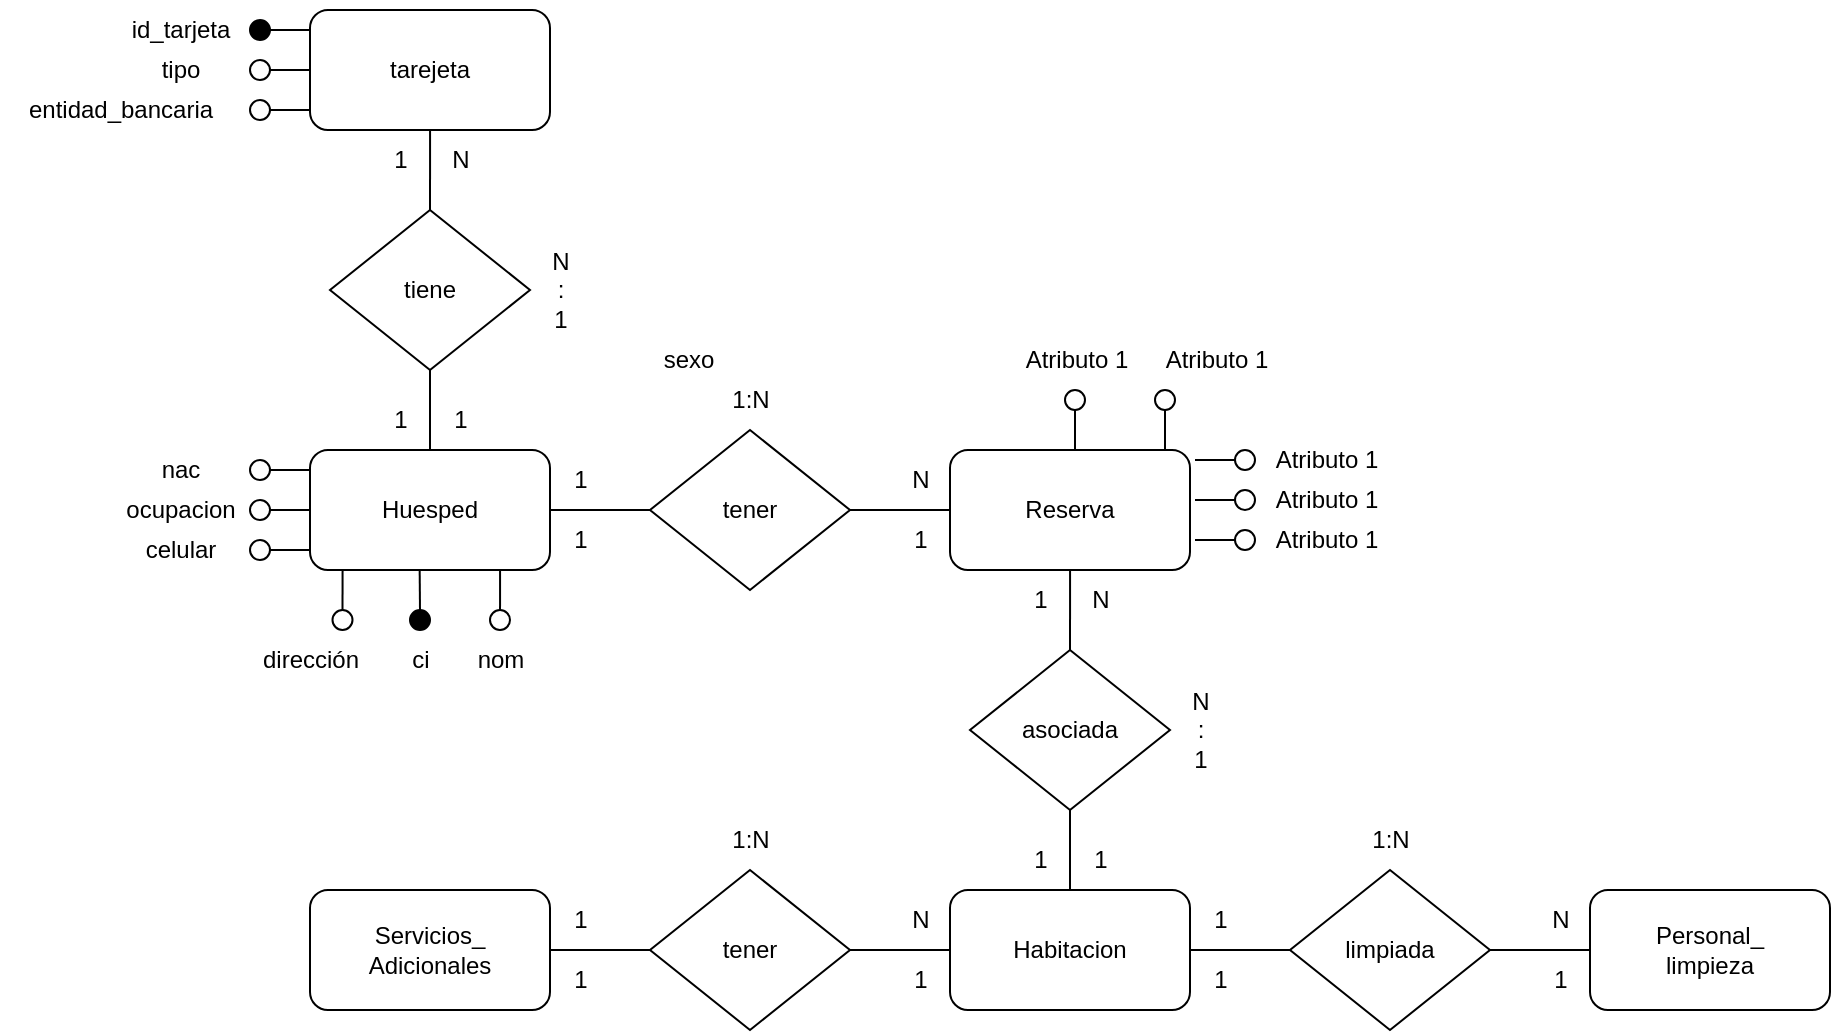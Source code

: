<mxfile version="21.8.2" type="github">
  <diagram name="Página-1" id="cWcmQd0n8eW7HwX2xOH2">
    <mxGraphModel dx="3572" dy="1740" grid="1" gridSize="10" guides="1" tooltips="1" connect="1" arrows="1" fold="1" page="1" pageScale="1" pageWidth="827" pageHeight="1169" math="0" shadow="0">
      <root>
        <mxCell id="0" />
        <mxCell id="1" parent="0" />
        <mxCell id="yLIPYh80eISP7FeI9ttp-3" value="tener" style="rhombus;whiteSpace=wrap;html=1;" parent="1" vertex="1">
          <mxGeometry x="250" y="390" width="100" height="80" as="geometry" />
        </mxCell>
        <mxCell id="yLIPYh80eISP7FeI9ttp-4" style="edgeStyle=none;rounded=0;orthogonalLoop=1;jettySize=auto;html=1;exitX=1;exitY=0.5;exitDx=0;exitDy=0;entryX=0;entryY=0.5;entryDx=0;entryDy=0;endArrow=none;endFill=0;" parent="1" source="yLIPYh80eISP7FeI9ttp-5" target="yLIPYh80eISP7FeI9ttp-3" edge="1">
          <mxGeometry relative="1" as="geometry" />
        </mxCell>
        <mxCell id="yLIPYh80eISP7FeI9ttp-5" value="Huesped" style="rounded=1;whiteSpace=wrap;html=1;" parent="1" vertex="1">
          <mxGeometry x="80" y="400" width="120" height="60" as="geometry" />
        </mxCell>
        <mxCell id="yLIPYh80eISP7FeI9ttp-6" style="edgeStyle=none;rounded=0;orthogonalLoop=1;jettySize=auto;html=1;exitX=0;exitY=0.5;exitDx=0;exitDy=0;entryX=1;entryY=0.5;entryDx=0;entryDy=0;endArrow=none;endFill=0;" parent="1" source="yLIPYh80eISP7FeI9ttp-7" target="yLIPYh80eISP7FeI9ttp-3" edge="1">
          <mxGeometry relative="1" as="geometry" />
        </mxCell>
        <mxCell id="yLIPYh80eISP7FeI9ttp-7" value="Reserva" style="rounded=1;whiteSpace=wrap;html=1;" parent="1" vertex="1">
          <mxGeometry x="400" y="400" width="120" height="60" as="geometry" />
        </mxCell>
        <mxCell id="yLIPYh80eISP7FeI9ttp-8" value="1:N" style="text;html=1;align=center;verticalAlign=middle;resizable=0;points=[];autosize=1;strokeColor=none;fillColor=none;" parent="1" vertex="1">
          <mxGeometry x="280" y="360.0" width="40" height="30" as="geometry" />
        </mxCell>
        <mxCell id="yLIPYh80eISP7FeI9ttp-9" value="1" style="text;html=1;align=center;verticalAlign=middle;resizable=0;points=[];autosize=1;strokeColor=none;fillColor=none;" parent="1" vertex="1">
          <mxGeometry x="200" y="400" width="30" height="30" as="geometry" />
        </mxCell>
        <mxCell id="yLIPYh80eISP7FeI9ttp-10" value="1" style="text;html=1;align=center;verticalAlign=middle;resizable=0;points=[];autosize=1;strokeColor=none;fillColor=none;" parent="1" vertex="1">
          <mxGeometry x="200" y="430" width="30" height="30" as="geometry" />
        </mxCell>
        <mxCell id="yLIPYh80eISP7FeI9ttp-11" value="N" style="text;html=1;align=center;verticalAlign=middle;resizable=0;points=[];autosize=1;strokeColor=none;fillColor=none;" parent="1" vertex="1">
          <mxGeometry x="370" y="400" width="30" height="30" as="geometry" />
        </mxCell>
        <mxCell id="yLIPYh80eISP7FeI9ttp-12" value="1" style="text;html=1;align=center;verticalAlign=middle;resizable=0;points=[];autosize=1;strokeColor=none;fillColor=none;" parent="1" vertex="1">
          <mxGeometry x="370" y="430" width="30" height="30" as="geometry" />
        </mxCell>
        <mxCell id="yLIPYh80eISP7FeI9ttp-23" style="edgeStyle=orthogonalEdgeStyle;rounded=0;orthogonalLoop=1;jettySize=auto;html=1;entryX=0.5;entryY=0;entryDx=0;entryDy=0;endArrow=none;endFill=0;" parent="1" source="yLIPYh80eISP7FeI9ttp-24" target="yLIPYh80eISP7FeI9ttp-26" edge="1">
          <mxGeometry relative="1" as="geometry" />
        </mxCell>
        <mxCell id="yLIPYh80eISP7FeI9ttp-24" value="asociada" style="rhombus;whiteSpace=wrap;html=1;" parent="1" vertex="1">
          <mxGeometry x="410" y="500.0" width="100" height="80" as="geometry" />
        </mxCell>
        <mxCell id="yLIPYh80eISP7FeI9ttp-25" style="edgeStyle=orthogonalEdgeStyle;rounded=0;orthogonalLoop=1;jettySize=auto;html=1;entryX=0.5;entryY=0;entryDx=0;entryDy=0;endArrow=none;endFill=0;" parent="1" target="yLIPYh80eISP7FeI9ttp-24" edge="1">
          <mxGeometry relative="1" as="geometry">
            <mxPoint x="460.04" y="460.48" as="sourcePoint" />
          </mxGeometry>
        </mxCell>
        <mxCell id="yLIPYh80eISP7FeI9ttp-26" value="Habitacion" style="rounded=1;whiteSpace=wrap;html=1;" parent="1" vertex="1">
          <mxGeometry x="400" y="620.0" width="120" height="60" as="geometry" />
        </mxCell>
        <mxCell id="yLIPYh80eISP7FeI9ttp-27" value="&lt;div&gt;N&lt;/div&gt;&lt;div&gt;:&lt;/div&gt;&lt;div&gt;1&lt;br&gt;&lt;/div&gt;" style="text;html=1;align=center;verticalAlign=middle;resizable=0;points=[];autosize=1;strokeColor=none;fillColor=none;" parent="1" vertex="1">
          <mxGeometry x="510" y="510.0" width="30" height="60" as="geometry" />
        </mxCell>
        <mxCell id="yLIPYh80eISP7FeI9ttp-28" value="N" style="text;html=1;align=center;verticalAlign=middle;resizable=0;points=[];autosize=1;strokeColor=none;fillColor=none;" parent="1" vertex="1">
          <mxGeometry x="460" y="460.0" width="30" height="30" as="geometry" />
        </mxCell>
        <mxCell id="yLIPYh80eISP7FeI9ttp-29" value="1" style="text;html=1;align=center;verticalAlign=middle;resizable=0;points=[];autosize=1;strokeColor=none;fillColor=none;" parent="1" vertex="1">
          <mxGeometry x="430" y="460.0" width="30" height="30" as="geometry" />
        </mxCell>
        <mxCell id="yLIPYh80eISP7FeI9ttp-30" value="1" style="text;html=1;align=center;verticalAlign=middle;resizable=0;points=[];autosize=1;strokeColor=none;fillColor=none;" parent="1" vertex="1">
          <mxGeometry x="460" y="590.0" width="30" height="30" as="geometry" />
        </mxCell>
        <mxCell id="yLIPYh80eISP7FeI9ttp-31" value="1" style="text;html=1;align=center;verticalAlign=middle;resizable=0;points=[];autosize=1;strokeColor=none;fillColor=none;" parent="1" vertex="1">
          <mxGeometry x="430" y="590.0" width="30" height="30" as="geometry" />
        </mxCell>
        <mxCell id="yLIPYh80eISP7FeI9ttp-32" value="tener" style="rhombus;whiteSpace=wrap;html=1;" parent="1" vertex="1">
          <mxGeometry x="250" y="610" width="100" height="80" as="geometry" />
        </mxCell>
        <mxCell id="yLIPYh80eISP7FeI9ttp-33" style="edgeStyle=none;rounded=0;orthogonalLoop=1;jettySize=auto;html=1;exitX=1;exitY=0.5;exitDx=0;exitDy=0;entryX=0;entryY=0.5;entryDx=0;entryDy=0;endArrow=none;endFill=0;" parent="1" target="yLIPYh80eISP7FeI9ttp-32" edge="1">
          <mxGeometry relative="1" as="geometry">
            <mxPoint x="200" y="650" as="sourcePoint" />
          </mxGeometry>
        </mxCell>
        <mxCell id="yLIPYh80eISP7FeI9ttp-34" style="edgeStyle=none;rounded=0;orthogonalLoop=1;jettySize=auto;html=1;exitX=0;exitY=0.5;exitDx=0;exitDy=0;entryX=1;entryY=0.5;entryDx=0;entryDy=0;endArrow=none;endFill=0;" parent="1" target="yLIPYh80eISP7FeI9ttp-32" edge="1">
          <mxGeometry relative="1" as="geometry">
            <mxPoint x="400" y="650" as="sourcePoint" />
          </mxGeometry>
        </mxCell>
        <mxCell id="yLIPYh80eISP7FeI9ttp-35" value="1:N" style="text;html=1;align=center;verticalAlign=middle;resizable=0;points=[];autosize=1;strokeColor=none;fillColor=none;" parent="1" vertex="1">
          <mxGeometry x="280" y="580" width="40" height="30" as="geometry" />
        </mxCell>
        <mxCell id="yLIPYh80eISP7FeI9ttp-36" value="1" style="text;html=1;align=center;verticalAlign=middle;resizable=0;points=[];autosize=1;strokeColor=none;fillColor=none;" parent="1" vertex="1">
          <mxGeometry x="200" y="620" width="30" height="30" as="geometry" />
        </mxCell>
        <mxCell id="yLIPYh80eISP7FeI9ttp-37" value="1" style="text;html=1;align=center;verticalAlign=middle;resizable=0;points=[];autosize=1;strokeColor=none;fillColor=none;" parent="1" vertex="1">
          <mxGeometry x="200" y="650" width="30" height="30" as="geometry" />
        </mxCell>
        <mxCell id="yLIPYh80eISP7FeI9ttp-38" value="N" style="text;html=1;align=center;verticalAlign=middle;resizable=0;points=[];autosize=1;strokeColor=none;fillColor=none;" parent="1" vertex="1">
          <mxGeometry x="370" y="620" width="30" height="30" as="geometry" />
        </mxCell>
        <mxCell id="yLIPYh80eISP7FeI9ttp-39" value="1" style="text;html=1;align=center;verticalAlign=middle;resizable=0;points=[];autosize=1;strokeColor=none;fillColor=none;" parent="1" vertex="1">
          <mxGeometry x="370" y="650" width="30" height="30" as="geometry" />
        </mxCell>
        <mxCell id="yLIPYh80eISP7FeI9ttp-40" value="&lt;div&gt;Servicios_&lt;/div&gt;&lt;div&gt;Adicionales&lt;br&gt;&lt;/div&gt;" style="rounded=1;whiteSpace=wrap;html=1;" parent="1" vertex="1">
          <mxGeometry x="80" y="620.0" width="120" height="60" as="geometry" />
        </mxCell>
        <mxCell id="yLIPYh80eISP7FeI9ttp-41" value="&lt;div&gt;Personal_&lt;/div&gt;&lt;div&gt;limpieza&lt;br&gt;&lt;/div&gt;" style="rounded=1;whiteSpace=wrap;html=1;" parent="1" vertex="1">
          <mxGeometry x="720" y="620" width="120" height="60" as="geometry" />
        </mxCell>
        <mxCell id="yLIPYh80eISP7FeI9ttp-42" value="limpiada" style="rhombus;whiteSpace=wrap;html=1;" parent="1" vertex="1">
          <mxGeometry x="570" y="610" width="100" height="80" as="geometry" />
        </mxCell>
        <mxCell id="yLIPYh80eISP7FeI9ttp-43" style="edgeStyle=none;rounded=0;orthogonalLoop=1;jettySize=auto;html=1;exitX=1;exitY=0.5;exitDx=0;exitDy=0;entryX=0;entryY=0.5;entryDx=0;entryDy=0;endArrow=none;endFill=0;" parent="1" target="yLIPYh80eISP7FeI9ttp-42" edge="1">
          <mxGeometry relative="1" as="geometry">
            <mxPoint x="520" y="650" as="sourcePoint" />
          </mxGeometry>
        </mxCell>
        <mxCell id="yLIPYh80eISP7FeI9ttp-44" style="edgeStyle=none;rounded=0;orthogonalLoop=1;jettySize=auto;html=1;exitX=0;exitY=0.5;exitDx=0;exitDy=0;entryX=1;entryY=0.5;entryDx=0;entryDy=0;endArrow=none;endFill=0;" parent="1" target="yLIPYh80eISP7FeI9ttp-42" edge="1">
          <mxGeometry relative="1" as="geometry">
            <mxPoint x="720" y="650" as="sourcePoint" />
          </mxGeometry>
        </mxCell>
        <mxCell id="yLIPYh80eISP7FeI9ttp-45" value="1" style="text;html=1;align=center;verticalAlign=middle;resizable=0;points=[];autosize=1;strokeColor=none;fillColor=none;" parent="1" vertex="1">
          <mxGeometry x="520" y="620" width="30" height="30" as="geometry" />
        </mxCell>
        <mxCell id="yLIPYh80eISP7FeI9ttp-46" value="1" style="text;html=1;align=center;verticalAlign=middle;resizable=0;points=[];autosize=1;strokeColor=none;fillColor=none;" parent="1" vertex="1">
          <mxGeometry x="520" y="650" width="30" height="30" as="geometry" />
        </mxCell>
        <mxCell id="yLIPYh80eISP7FeI9ttp-47" value="N" style="text;html=1;align=center;verticalAlign=middle;resizable=0;points=[];autosize=1;strokeColor=none;fillColor=none;" parent="1" vertex="1">
          <mxGeometry x="690" y="620" width="30" height="30" as="geometry" />
        </mxCell>
        <mxCell id="yLIPYh80eISP7FeI9ttp-48" value="1" style="text;html=1;align=center;verticalAlign=middle;resizable=0;points=[];autosize=1;strokeColor=none;fillColor=none;" parent="1" vertex="1">
          <mxGeometry x="690" y="650" width="30" height="30" as="geometry" />
        </mxCell>
        <mxCell id="yLIPYh80eISP7FeI9ttp-49" value="1:N" style="text;html=1;align=center;verticalAlign=middle;resizable=0;points=[];autosize=1;strokeColor=none;fillColor=none;" parent="1" vertex="1">
          <mxGeometry x="600" y="580" width="40" height="30" as="geometry" />
        </mxCell>
        <mxCell id="Hbf1m9vH9jAeQhy-RA67-1" style="rounded=0;orthogonalLoop=1;jettySize=auto;html=1;entryX=0.457;entryY=1.007;entryDx=0;entryDy=0;entryPerimeter=0;endArrow=none;endFill=0;" edge="1" parent="1" source="Hbf1m9vH9jAeQhy-RA67-2" target="yLIPYh80eISP7FeI9ttp-5">
          <mxGeometry relative="1" as="geometry">
            <mxPoint x="94.5" y="400" as="targetPoint" />
          </mxGeometry>
        </mxCell>
        <mxCell id="Hbf1m9vH9jAeQhy-RA67-2" value="" style="ellipse;whiteSpace=wrap;html=1;aspect=fixed;fillColor=#000;" vertex="1" parent="1">
          <mxGeometry x="130" y="480" width="10" height="10" as="geometry" />
        </mxCell>
        <mxCell id="Hbf1m9vH9jAeQhy-RA67-3" value="ci" style="text;html=1;align=center;verticalAlign=middle;resizable=0;points=[];autosize=1;strokeColor=none;fillColor=none;" vertex="1" parent="1">
          <mxGeometry x="120" y="490" width="30" height="30" as="geometry" />
        </mxCell>
        <mxCell id="Hbf1m9vH9jAeQhy-RA67-10" value="" style="ellipse;whiteSpace=wrap;html=1;aspect=fixed;" vertex="1" parent="1">
          <mxGeometry x="50" y="405" width="10" height="10" as="geometry" />
        </mxCell>
        <mxCell id="Hbf1m9vH9jAeQhy-RA67-11" style="edgeStyle=orthogonalEdgeStyle;rounded=0;orthogonalLoop=1;jettySize=auto;html=1;entryX=-0.008;entryY=0.419;entryDx=0;entryDy=0;entryPerimeter=0;endArrow=none;endFill=0;" edge="1" parent="1" source="Hbf1m9vH9jAeQhy-RA67-12">
          <mxGeometry relative="1" as="geometry">
            <mxPoint x="79" y="430" as="targetPoint" />
          </mxGeometry>
        </mxCell>
        <mxCell id="Hbf1m9vH9jAeQhy-RA67-12" value="" style="ellipse;whiteSpace=wrap;html=1;aspect=fixed;" vertex="1" parent="1">
          <mxGeometry x="50" y="425" width="10" height="10" as="geometry" />
        </mxCell>
        <mxCell id="Hbf1m9vH9jAeQhy-RA67-13" style="edgeStyle=orthogonalEdgeStyle;rounded=0;orthogonalLoop=1;jettySize=auto;html=1;entryX=0;entryY=0.75;entryDx=0;entryDy=0;endArrow=none;endFill=0;" edge="1" parent="1" source="Hbf1m9vH9jAeQhy-RA67-14">
          <mxGeometry relative="1" as="geometry">
            <mxPoint x="80" y="450" as="targetPoint" />
          </mxGeometry>
        </mxCell>
        <mxCell id="Hbf1m9vH9jAeQhy-RA67-14" value="" style="ellipse;whiteSpace=wrap;html=1;aspect=fixed;" vertex="1" parent="1">
          <mxGeometry x="50" y="445" width="10" height="10" as="geometry" />
        </mxCell>
        <mxCell id="Hbf1m9vH9jAeQhy-RA67-15" value="nac" style="text;html=1;align=center;verticalAlign=middle;resizable=0;points=[];autosize=1;strokeColor=none;fillColor=none;" vertex="1" parent="1">
          <mxGeometry x="-5" y="395" width="40" height="30" as="geometry" />
        </mxCell>
        <mxCell id="Hbf1m9vH9jAeQhy-RA67-16" value="ocupacion" style="text;html=1;align=center;verticalAlign=middle;resizable=0;points=[];autosize=1;strokeColor=none;fillColor=none;" vertex="1" parent="1">
          <mxGeometry x="-25" y="415" width="80" height="30" as="geometry" />
        </mxCell>
        <mxCell id="Hbf1m9vH9jAeQhy-RA67-17" value="celular" style="text;html=1;align=center;verticalAlign=middle;resizable=0;points=[];autosize=1;strokeColor=none;fillColor=none;" vertex="1" parent="1">
          <mxGeometry x="-15" y="435" width="60" height="30" as="geometry" />
        </mxCell>
        <mxCell id="Hbf1m9vH9jAeQhy-RA67-18" style="edgeStyle=orthogonalEdgeStyle;rounded=0;orthogonalLoop=1;jettySize=auto;html=1;exitX=0;exitY=0.5;exitDx=0;exitDy=0;entryX=1;entryY=0.085;entryDx=0;entryDy=0;entryPerimeter=0;endArrow=none;endFill=0;" edge="1" parent="1">
          <mxGeometry relative="1" as="geometry">
            <mxPoint x="80" y="410" as="sourcePoint" />
            <mxPoint x="60" y="410" as="targetPoint" />
          </mxGeometry>
        </mxCell>
        <mxCell id="Hbf1m9vH9jAeQhy-RA67-19" style="edgeStyle=orthogonalEdgeStyle;rounded=0;orthogonalLoop=1;jettySize=auto;html=1;entryX=0.125;entryY=1;entryDx=0;entryDy=0;entryPerimeter=0;endArrow=none;endFill=0;" edge="1" parent="1" source="Hbf1m9vH9jAeQhy-RA67-20">
          <mxGeometry relative="1" as="geometry">
            <mxPoint x="96.25" y="460" as="targetPoint" />
          </mxGeometry>
        </mxCell>
        <mxCell id="Hbf1m9vH9jAeQhy-RA67-20" value="" style="ellipse;whiteSpace=wrap;html=1;aspect=fixed;" vertex="1" parent="1">
          <mxGeometry x="91.25" y="480" width="10" height="10" as="geometry" />
        </mxCell>
        <mxCell id="Hbf1m9vH9jAeQhy-RA67-21" value="dirección" style="text;html=1;align=center;verticalAlign=middle;resizable=0;points=[];autosize=1;strokeColor=none;fillColor=none;" vertex="1" parent="1">
          <mxGeometry x="45" y="490" width="70" height="30" as="geometry" />
        </mxCell>
        <mxCell id="Hbf1m9vH9jAeQhy-RA67-46" value="sexo" style="text;html=1;align=center;verticalAlign=middle;resizable=0;points=[];autosize=1;strokeColor=none;fillColor=none;" vertex="1" parent="1">
          <mxGeometry x="243.75" y="340" width="50" height="30" as="geometry" />
        </mxCell>
        <mxCell id="Hbf1m9vH9jAeQhy-RA67-69" style="rounded=0;orthogonalLoop=1;jettySize=auto;html=1;exitX=0.5;exitY=1;exitDx=0;exitDy=0;entryX=0.792;entryY=1.005;entryDx=0;entryDy=0;endArrow=none;endFill=0;entryPerimeter=0;" edge="1" source="Hbf1m9vH9jAeQhy-RA67-70" parent="1" target="yLIPYh80eISP7FeI9ttp-5">
          <mxGeometry relative="1" as="geometry">
            <mxPoint x="175" y="400" as="targetPoint" />
          </mxGeometry>
        </mxCell>
        <mxCell id="Hbf1m9vH9jAeQhy-RA67-70" value="" style="ellipse;whiteSpace=wrap;html=1;aspect=fixed;" vertex="1" parent="1">
          <mxGeometry x="170" y="480" width="10" height="10" as="geometry" />
        </mxCell>
        <mxCell id="Hbf1m9vH9jAeQhy-RA67-71" value="nom" style="text;html=1;align=center;verticalAlign=middle;resizable=0;points=[];autosize=1;strokeColor=none;fillColor=none;" vertex="1" parent="1">
          <mxGeometry x="150" y="490" width="50" height="30" as="geometry" />
        </mxCell>
        <mxCell id="Hbf1m9vH9jAeQhy-RA67-84" style="edgeStyle=orthogonalEdgeStyle;rounded=0;orthogonalLoop=1;jettySize=auto;html=1;entryX=0.5;entryY=0;entryDx=0;entryDy=0;endArrow=none;endFill=0;" edge="1" source="Hbf1m9vH9jAeQhy-RA67-85" parent="1">
          <mxGeometry relative="1" as="geometry">
            <mxPoint x="140" y="400" as="targetPoint" />
          </mxGeometry>
        </mxCell>
        <mxCell id="Hbf1m9vH9jAeQhy-RA67-85" value="tiene" style="rhombus;whiteSpace=wrap;html=1;" vertex="1" parent="1">
          <mxGeometry x="90" y="280.0" width="100" height="80" as="geometry" />
        </mxCell>
        <mxCell id="Hbf1m9vH9jAeQhy-RA67-86" style="edgeStyle=orthogonalEdgeStyle;rounded=0;orthogonalLoop=1;jettySize=auto;html=1;entryX=0.5;entryY=0;entryDx=0;entryDy=0;endArrow=none;endFill=0;" edge="1" target="Hbf1m9vH9jAeQhy-RA67-85" parent="1">
          <mxGeometry relative="1" as="geometry">
            <mxPoint x="140.04" y="240.48" as="sourcePoint" />
          </mxGeometry>
        </mxCell>
        <mxCell id="Hbf1m9vH9jAeQhy-RA67-87" value="&lt;div&gt;N&lt;/div&gt;&lt;div&gt;:&lt;/div&gt;&lt;div&gt;1&lt;br&gt;&lt;/div&gt;" style="text;html=1;align=center;verticalAlign=middle;resizable=0;points=[];autosize=1;strokeColor=none;fillColor=none;" vertex="1" parent="1">
          <mxGeometry x="190" y="290.0" width="30" height="60" as="geometry" />
        </mxCell>
        <mxCell id="Hbf1m9vH9jAeQhy-RA67-88" value="N" style="text;html=1;align=center;verticalAlign=middle;resizable=0;points=[];autosize=1;strokeColor=none;fillColor=none;" vertex="1" parent="1">
          <mxGeometry x="140" y="240.0" width="30" height="30" as="geometry" />
        </mxCell>
        <mxCell id="Hbf1m9vH9jAeQhy-RA67-89" value="1" style="text;html=1;align=center;verticalAlign=middle;resizable=0;points=[];autosize=1;strokeColor=none;fillColor=none;" vertex="1" parent="1">
          <mxGeometry x="110" y="240.0" width="30" height="30" as="geometry" />
        </mxCell>
        <mxCell id="Hbf1m9vH9jAeQhy-RA67-90" value="1" style="text;html=1;align=center;verticalAlign=middle;resizable=0;points=[];autosize=1;strokeColor=none;fillColor=none;" vertex="1" parent="1">
          <mxGeometry x="140" y="370.0" width="30" height="30" as="geometry" />
        </mxCell>
        <mxCell id="Hbf1m9vH9jAeQhy-RA67-91" value="1" style="text;html=1;align=center;verticalAlign=middle;resizable=0;points=[];autosize=1;strokeColor=none;fillColor=none;" vertex="1" parent="1">
          <mxGeometry x="110" y="370.0" width="30" height="30" as="geometry" />
        </mxCell>
        <mxCell id="Hbf1m9vH9jAeQhy-RA67-92" value="tarejeta" style="rounded=1;whiteSpace=wrap;html=1;" vertex="1" parent="1">
          <mxGeometry x="80" y="180" width="120" height="60" as="geometry" />
        </mxCell>
        <mxCell id="Hbf1m9vH9jAeQhy-RA67-93" value="" style="ellipse;whiteSpace=wrap;html=1;aspect=fixed;fillColor=#000000;" vertex="1" parent="1">
          <mxGeometry x="50" y="185" width="10" height="10" as="geometry" />
        </mxCell>
        <mxCell id="Hbf1m9vH9jAeQhy-RA67-94" style="edgeStyle=orthogonalEdgeStyle;rounded=0;orthogonalLoop=1;jettySize=auto;html=1;entryX=-0.008;entryY=0.419;entryDx=0;entryDy=0;entryPerimeter=0;endArrow=none;endFill=0;" edge="1" source="Hbf1m9vH9jAeQhy-RA67-95" parent="1">
          <mxGeometry relative="1" as="geometry">
            <mxPoint x="79" y="210" as="targetPoint" />
          </mxGeometry>
        </mxCell>
        <mxCell id="Hbf1m9vH9jAeQhy-RA67-95" value="" style="ellipse;whiteSpace=wrap;html=1;aspect=fixed;" vertex="1" parent="1">
          <mxGeometry x="50" y="205" width="10" height="10" as="geometry" />
        </mxCell>
        <mxCell id="Hbf1m9vH9jAeQhy-RA67-96" style="edgeStyle=orthogonalEdgeStyle;rounded=0;orthogonalLoop=1;jettySize=auto;html=1;entryX=0;entryY=0.75;entryDx=0;entryDy=0;endArrow=none;endFill=0;" edge="1" source="Hbf1m9vH9jAeQhy-RA67-97" parent="1">
          <mxGeometry relative="1" as="geometry">
            <mxPoint x="80" y="230" as="targetPoint" />
          </mxGeometry>
        </mxCell>
        <mxCell id="Hbf1m9vH9jAeQhy-RA67-97" value="" style="ellipse;whiteSpace=wrap;html=1;aspect=fixed;" vertex="1" parent="1">
          <mxGeometry x="50" y="225" width="10" height="10" as="geometry" />
        </mxCell>
        <mxCell id="Hbf1m9vH9jAeQhy-RA67-98" value="id_tarjeta" style="text;html=1;align=center;verticalAlign=middle;resizable=0;points=[];autosize=1;strokeColor=none;fillColor=none;" vertex="1" parent="1">
          <mxGeometry x="-20" y="175" width="70" height="30" as="geometry" />
        </mxCell>
        <mxCell id="Hbf1m9vH9jAeQhy-RA67-99" value="tipo" style="text;html=1;align=center;verticalAlign=middle;resizable=0;points=[];autosize=1;strokeColor=none;fillColor=none;" vertex="1" parent="1">
          <mxGeometry x="-5" y="195" width="40" height="30" as="geometry" />
        </mxCell>
        <mxCell id="Hbf1m9vH9jAeQhy-RA67-100" value="entidad_bancaria" style="text;html=1;align=center;verticalAlign=middle;resizable=0;points=[];autosize=1;strokeColor=none;fillColor=none;" vertex="1" parent="1">
          <mxGeometry x="-75" y="215" width="120" height="30" as="geometry" />
        </mxCell>
        <mxCell id="Hbf1m9vH9jAeQhy-RA67-101" style="edgeStyle=orthogonalEdgeStyle;rounded=0;orthogonalLoop=1;jettySize=auto;html=1;exitX=0;exitY=0.5;exitDx=0;exitDy=0;entryX=1;entryY=0.085;entryDx=0;entryDy=0;entryPerimeter=0;endArrow=none;endFill=0;" edge="1" parent="1">
          <mxGeometry relative="1" as="geometry">
            <mxPoint x="80" y="190" as="sourcePoint" />
            <mxPoint x="60" y="190" as="targetPoint" />
          </mxGeometry>
        </mxCell>
        <mxCell id="Hbf1m9vH9jAeQhy-RA67-102" style="edgeStyle=orthogonalEdgeStyle;rounded=0;orthogonalLoop=1;jettySize=auto;html=1;exitX=0.5;exitY=1;exitDx=0;exitDy=0;entryX=0.5;entryY=0;entryDx=0;entryDy=0;endArrow=none;endFill=0;" edge="1" parent="1" source="Hbf1m9vH9jAeQhy-RA67-103">
          <mxGeometry relative="1" as="geometry">
            <mxPoint x="462.5" y="400" as="targetPoint" />
          </mxGeometry>
        </mxCell>
        <mxCell id="Hbf1m9vH9jAeQhy-RA67-103" value="" style="ellipse;whiteSpace=wrap;html=1;aspect=fixed;" vertex="1" parent="1">
          <mxGeometry x="457.5" y="370" width="10" height="10" as="geometry" />
        </mxCell>
        <mxCell id="Hbf1m9vH9jAeQhy-RA67-104" value="Atributo 1" style="text;html=1;align=center;verticalAlign=middle;resizable=0;points=[];autosize=1;strokeColor=none;fillColor=none;" vertex="1" parent="1">
          <mxGeometry x="427.5" y="340" width="70" height="30" as="geometry" />
        </mxCell>
        <mxCell id="Hbf1m9vH9jAeQhy-RA67-105" style="edgeStyle=orthogonalEdgeStyle;rounded=0;orthogonalLoop=1;jettySize=auto;html=1;exitX=0.5;exitY=1;exitDx=0;exitDy=0;entryX=0.874;entryY=0;entryDx=0;entryDy=0;entryPerimeter=0;endArrow=none;endFill=0;" edge="1" parent="1" source="Hbf1m9vH9jAeQhy-RA67-106">
          <mxGeometry relative="1" as="geometry">
            <mxPoint x="507.5" y="400" as="targetPoint" />
          </mxGeometry>
        </mxCell>
        <mxCell id="Hbf1m9vH9jAeQhy-RA67-106" value="" style="ellipse;whiteSpace=wrap;html=1;aspect=fixed;" vertex="1" parent="1">
          <mxGeometry x="502.5" y="370" width="10" height="10" as="geometry" />
        </mxCell>
        <mxCell id="Hbf1m9vH9jAeQhy-RA67-107" value="Atributo 1" style="text;html=1;align=center;verticalAlign=middle;resizable=0;points=[];autosize=1;strokeColor=none;fillColor=none;" vertex="1" parent="1">
          <mxGeometry x="497.5" y="340" width="70" height="30" as="geometry" />
        </mxCell>
        <mxCell id="Hbf1m9vH9jAeQhy-RA67-108" style="edgeStyle=orthogonalEdgeStyle;rounded=0;orthogonalLoop=1;jettySize=auto;html=1;exitX=0;exitY=0.5;exitDx=0;exitDy=0;entryX=1;entryY=0.085;entryDx=0;entryDy=0;entryPerimeter=0;endArrow=none;endFill=0;" edge="1" parent="1" source="Hbf1m9vH9jAeQhy-RA67-109">
          <mxGeometry relative="1" as="geometry">
            <mxPoint x="522.5" y="405" as="targetPoint" />
          </mxGeometry>
        </mxCell>
        <mxCell id="Hbf1m9vH9jAeQhy-RA67-109" value="" style="ellipse;whiteSpace=wrap;html=1;aspect=fixed;" vertex="1" parent="1">
          <mxGeometry x="542.5" y="400" width="10" height="10" as="geometry" />
        </mxCell>
        <mxCell id="Hbf1m9vH9jAeQhy-RA67-110" value="Atributo 1" style="text;html=1;align=center;verticalAlign=middle;resizable=0;points=[];autosize=1;strokeColor=none;fillColor=none;" vertex="1" parent="1">
          <mxGeometry x="552.5" y="390" width="70" height="30" as="geometry" />
        </mxCell>
        <mxCell id="Hbf1m9vH9jAeQhy-RA67-111" style="edgeStyle=orthogonalEdgeStyle;rounded=0;orthogonalLoop=1;jettySize=auto;html=1;entryX=1.003;entryY=0.421;entryDx=0;entryDy=0;entryPerimeter=0;endArrow=none;endFill=0;" edge="1" parent="1" source="Hbf1m9vH9jAeQhy-RA67-112">
          <mxGeometry relative="1" as="geometry">
            <mxPoint x="522.5" y="425" as="targetPoint" />
          </mxGeometry>
        </mxCell>
        <mxCell id="Hbf1m9vH9jAeQhy-RA67-112" value="" style="ellipse;whiteSpace=wrap;html=1;aspect=fixed;" vertex="1" parent="1">
          <mxGeometry x="542.5" y="420" width="10" height="10" as="geometry" />
        </mxCell>
        <mxCell id="Hbf1m9vH9jAeQhy-RA67-113" style="edgeStyle=orthogonalEdgeStyle;rounded=0;orthogonalLoop=1;jettySize=auto;html=1;entryX=1;entryY=0.75;entryDx=0;entryDy=0;endArrow=none;endFill=0;" edge="1" parent="1" source="Hbf1m9vH9jAeQhy-RA67-114">
          <mxGeometry relative="1" as="geometry">
            <mxPoint x="522.5" y="445" as="targetPoint" />
          </mxGeometry>
        </mxCell>
        <mxCell id="Hbf1m9vH9jAeQhy-RA67-114" value="" style="ellipse;whiteSpace=wrap;html=1;aspect=fixed;" vertex="1" parent="1">
          <mxGeometry x="542.5" y="440" width="10" height="10" as="geometry" />
        </mxCell>
        <mxCell id="Hbf1m9vH9jAeQhy-RA67-115" value="Atributo 1" style="text;html=1;align=center;verticalAlign=middle;resizable=0;points=[];autosize=1;strokeColor=none;fillColor=none;" vertex="1" parent="1">
          <mxGeometry x="552.5" y="410" width="70" height="30" as="geometry" />
        </mxCell>
        <mxCell id="Hbf1m9vH9jAeQhy-RA67-116" value="Atributo 1" style="text;html=1;align=center;verticalAlign=middle;resizable=0;points=[];autosize=1;strokeColor=none;fillColor=none;" vertex="1" parent="1">
          <mxGeometry x="552.5" y="430" width="70" height="30" as="geometry" />
        </mxCell>
      </root>
    </mxGraphModel>
  </diagram>
</mxfile>
